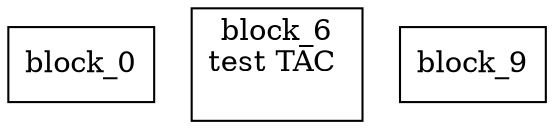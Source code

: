 digraph G {
node [shape = box];
block_0 [label="block_0"];
block_6 [label="block_6
test TAC 

"];
block_9 [label="block_9"];
}
